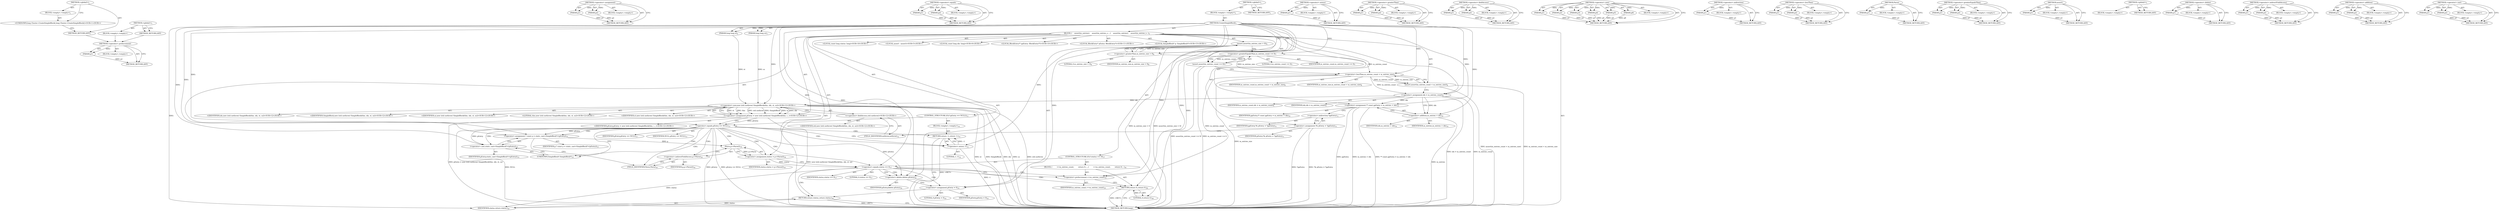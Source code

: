 digraph "&lt;global&gt;" {
vulnerable_189 [label=<(METHOD,&lt;operator&gt;.preIncrement)>];
vulnerable_190 [label=<(PARAM,p1)>];
vulnerable_191 [label=<(BLOCK,&lt;empty&gt;,&lt;empty&gt;)>];
vulnerable_192 [label=<(METHOD_RETURN,ANY)>];
vulnerable_138 [label=<(METHOD,&lt;operator&gt;.assignment)>];
vulnerable_139 [label=<(PARAM,p1)>];
vulnerable_140 [label=<(PARAM,p2)>];
vulnerable_141 [label=<(BLOCK,&lt;empty&gt;,&lt;empty&gt;)>];
vulnerable_142 [label=<(METHOD_RETURN,ANY)>];
vulnerable_166 [label=<(METHOD,&lt;operator&gt;.equals)>];
vulnerable_167 [label=<(PARAM,p1)>];
vulnerable_168 [label=<(PARAM,p2)>];
vulnerable_169 [label=<(BLOCK,&lt;empty&gt;,&lt;empty&gt;)>];
vulnerable_170 [label=<(METHOD_RETURN,ANY)>];
vulnerable_6 [label=<(METHOD,&lt;global&gt;)<SUB>1</SUB>>];
vulnerable_7 [label=<(BLOCK,&lt;empty&gt;,&lt;empty&gt;)<SUB>1</SUB>>];
vulnerable_8 [label=<(METHOD,CreateSimpleBlock)<SUB>1</SUB>>];
vulnerable_9 [label=<(PARAM,long long st)<SUB>2</SUB>>];
vulnerable_10 [label=<(PARAM,long long sz)<SUB>3</SUB>>];
vulnerable_11 [label=<(BLOCK,{
    assert(m_entries);
    assert(m_entries_s...,{
    assert(m_entries);
    assert(m_entries_s...)<SUB>4</SUB>>];
vulnerable_12 [label="<(LOCAL,assert : assert)<SUB>5</SUB>>"];
vulnerable_13 [label=<(assert,assert(m_entries_size &gt; 0))<SUB>6</SUB>>];
vulnerable_14 [label=<(&lt;operator&gt;.greaterThan,m_entries_size &gt; 0)<SUB>6</SUB>>];
vulnerable_15 [label=<(IDENTIFIER,m_entries_size,m_entries_size &gt; 0)<SUB>6</SUB>>];
vulnerable_16 [label=<(LITERAL,0,m_entries_size &gt; 0)<SUB>6</SUB>>];
vulnerable_17 [label=<(assert,assert(m_entries_count &gt;= 0))<SUB>7</SUB>>];
vulnerable_18 [label=<(&lt;operator&gt;.greaterEqualsThan,m_entries_count &gt;= 0)<SUB>7</SUB>>];
vulnerable_19 [label=<(IDENTIFIER,m_entries_count,m_entries_count &gt;= 0)<SUB>7</SUB>>];
vulnerable_20 [label=<(LITERAL,0,m_entries_count &gt;= 0)<SUB>7</SUB>>];
vulnerable_21 [label=<(assert,assert(m_entries_count &lt; m_entries_size))<SUB>8</SUB>>];
vulnerable_22 [label=<(&lt;operator&gt;.lessThan,m_entries_count &lt; m_entries_size)<SUB>8</SUB>>];
vulnerable_23 [label=<(IDENTIFIER,m_entries_count,m_entries_count &lt; m_entries_size)<SUB>8</SUB>>];
vulnerable_24 [label=<(IDENTIFIER,m_entries_size,m_entries_count &lt; m_entries_size)<SUB>8</SUB>>];
vulnerable_25 [label="<(LOCAL,const long idx: long)<SUB>9</SUB>>"];
vulnerable_26 [label=<(&lt;operator&gt;.assignment,idx = m_entries_count)<SUB>9</SUB>>];
vulnerable_27 [label=<(IDENTIFIER,idx,idx = m_entries_count)<SUB>9</SUB>>];
vulnerable_28 [label=<(IDENTIFIER,m_entries_count,idx = m_entries_count)<SUB>9</SUB>>];
vulnerable_29 [label="<(LOCAL,BlockEntry** ppEntry: BlockEntry**)<SUB>10</SUB>>"];
vulnerable_30 [label=<(&lt;operator&gt;.assignment,** const ppEntry = m_entries + idx)<SUB>10</SUB>>];
vulnerable_31 [label=<(IDENTIFIER,ppEntry,** const ppEntry = m_entries + idx)<SUB>10</SUB>>];
vulnerable_32 [label=<(&lt;operator&gt;.addition,m_entries + idx)<SUB>10</SUB>>];
vulnerable_33 [label=<(IDENTIFIER,m_entries,m_entries + idx)<SUB>10</SUB>>];
vulnerable_34 [label=<(IDENTIFIER,idx,m_entries + idx)<SUB>10</SUB>>];
vulnerable_35 [label="<(LOCAL,BlockEntry* pEntry: BlockEntry*)<SUB>11</SUB>>"];
vulnerable_36 [label=<(&lt;operator&gt;.assignment,*&amp; pEntry = *ppEntry)<SUB>11</SUB>>];
vulnerable_37 [label=<(IDENTIFIER,pEntry,*&amp; pEntry = *ppEntry)<SUB>11</SUB>>];
vulnerable_38 [label=<(&lt;operator&gt;.indirection,*ppEntry)<SUB>11</SUB>>];
vulnerable_39 [label=<(IDENTIFIER,ppEntry,*&amp; pEntry = *ppEntry)<SUB>11</SUB>>];
vulnerable_40 [label="<(&lt;operator&gt;.assignment,pEntry = new (std::nothrow) SimpleBlock(this, i...)<SUB>12</SUB>>"];
vulnerable_41 [label="<(IDENTIFIER,pEntry,pEntry = new (std::nothrow) SimpleBlock(this, i...)<SUB>12</SUB>>"];
vulnerable_42 [label="<(&lt;operator&gt;.new,new (std::nothrow) SimpleBlock(this, idx, st, sz))<SUB>12</SUB>>"];
vulnerable_43 [label="<(IDENTIFIER,SimpleBlock,new (std::nothrow) SimpleBlock(this, idx, st, sz))<SUB>12</SUB>>"];
vulnerable_44 [label="<(LITERAL,this,new (std::nothrow) SimpleBlock(this, idx, st, sz))<SUB>12</SUB>>"];
vulnerable_45 [label="<(IDENTIFIER,idx,new (std::nothrow) SimpleBlock(this, idx, st, sz))<SUB>12</SUB>>"];
vulnerable_46 [label="<(IDENTIFIER,st,new (std::nothrow) SimpleBlock(this, idx, st, sz))<SUB>12</SUB>>"];
vulnerable_47 [label="<(IDENTIFIER,sz,new (std::nothrow) SimpleBlock(this, idx, st, sz))<SUB>12</SUB>>"];
vulnerable_48 [label="<(&lt;operator&gt;.fieldAccess,std::nothrow)<SUB>12</SUB>>"];
vulnerable_49 [label="<(IDENTIFIER,std,new (std::nothrow) SimpleBlock(this, idx, st, sz))<SUB>12</SUB>>"];
vulnerable_50 [label=<(FIELD_IDENTIFIER,nothrow,nothrow)<SUB>12</SUB>>];
vulnerable_51 [label=<(CONTROL_STRUCTURE,IF,if (pEntry == NULL))<SUB>13</SUB>>];
vulnerable_52 [label=<(&lt;operator&gt;.equals,pEntry == NULL)<SUB>13</SUB>>];
vulnerable_53 [label=<(IDENTIFIER,pEntry,pEntry == NULL)<SUB>13</SUB>>];
vulnerable_54 [label=<(IDENTIFIER,NULL,pEntry == NULL)<SUB>13</SUB>>];
vulnerable_55 [label=<(BLOCK,&lt;empty&gt;,&lt;empty&gt;)<SUB>14</SUB>>];
vulnerable_56 [label=<(RETURN,return -1;,return -1;)<SUB>14</SUB>>];
vulnerable_57 [label=<(&lt;operator&gt;.minus,-1)<SUB>14</SUB>>];
vulnerable_58 [label=<(LITERAL,1,-1)<SUB>14</SUB>>];
vulnerable_59 [label="<(LOCAL,SimpleBlock* p: SimpleBlock*)<SUB>15</SUB>>"];
vulnerable_60 [label=<(&lt;operator&gt;.assignment,* const p = static_cast&lt;SimpleBlock*&gt;(pEntry))<SUB>15</SUB>>];
vulnerable_61 [label=<(IDENTIFIER,p,* const p = static_cast&lt;SimpleBlock*&gt;(pEntry))<SUB>15</SUB>>];
vulnerable_62 [label=<(&lt;operator&gt;.cast,static_cast&lt;SimpleBlock*&gt;(pEntry))<SUB>15</SUB>>];
vulnerable_63 [label=<(UNKNOWN,SimpleBlock*,SimpleBlock*)<SUB>15</SUB>>];
vulnerable_64 [label=<(IDENTIFIER,pEntry,static_cast&lt;SimpleBlock*&gt;(pEntry))<SUB>15</SUB>>];
vulnerable_65 [label="<(LOCAL,const long status: long)<SUB>16</SUB>>"];
vulnerable_66 [label=<(&lt;operator&gt;.assignment,status = p-&gt;Parse())<SUB>16</SUB>>];
vulnerable_67 [label=<(IDENTIFIER,status,status = p-&gt;Parse())<SUB>16</SUB>>];
vulnerable_68 [label=<(Parse,p-&gt;Parse())<SUB>16</SUB>>];
vulnerable_69 [label=<(&lt;operator&gt;.indirectFieldAccess,p-&gt;Parse)<SUB>16</SUB>>];
vulnerable_70 [label=<(IDENTIFIER,p,p-&gt;Parse())<SUB>16</SUB>>];
vulnerable_71 [label=<(FIELD_IDENTIFIER,Parse,Parse)<SUB>16</SUB>>];
vulnerable_72 [label=<(CONTROL_STRUCTURE,IF,if (status == 0))<SUB>17</SUB>>];
vulnerable_73 [label=<(&lt;operator&gt;.equals,status == 0)<SUB>17</SUB>>];
vulnerable_74 [label=<(IDENTIFIER,status,status == 0)<SUB>17</SUB>>];
vulnerable_75 [label=<(LITERAL,0,status == 0)<SUB>17</SUB>>];
vulnerable_76 [label=<(BLOCK,{
        ++m_entries_count;
        return 0;
...,{
        ++m_entries_count;
        return 0;
...)<SUB>18</SUB>>];
vulnerable_77 [label=<(&lt;operator&gt;.preIncrement,++m_entries_count)<SUB>19</SUB>>];
vulnerable_78 [label=<(IDENTIFIER,m_entries_count,++m_entries_count)<SUB>19</SUB>>];
vulnerable_79 [label=<(RETURN,return 0;,return 0;)<SUB>20</SUB>>];
vulnerable_80 [label=<(LITERAL,0,return 0;)<SUB>20</SUB>>];
vulnerable_81 [label=<(&lt;operator&gt;.delete,delete pEntry)<SUB>22</SUB>>];
vulnerable_82 [label=<(IDENTIFIER,pEntry,delete pEntry)<SUB>22</SUB>>];
vulnerable_83 [label=<(&lt;operator&gt;.assignment,pEntry = 0)<SUB>23</SUB>>];
vulnerable_84 [label=<(IDENTIFIER,pEntry,pEntry = 0)<SUB>23</SUB>>];
vulnerable_85 [label=<(LITERAL,0,pEntry = 0)<SUB>23</SUB>>];
vulnerable_86 [label=<(RETURN,return status;,return status;)<SUB>24</SUB>>];
vulnerable_87 [label=<(IDENTIFIER,status,return status;)<SUB>24</SUB>>];
vulnerable_88 [label=<(METHOD_RETURN,long)<SUB>1</SUB>>];
vulnerable_90 [label=<(METHOD_RETURN,ANY)<SUB>1</SUB>>];
vulnerable_171 [label=<(METHOD,&lt;operator&gt;.minus)>];
vulnerable_172 [label=<(PARAM,p1)>];
vulnerable_173 [label=<(BLOCK,&lt;empty&gt;,&lt;empty&gt;)>];
vulnerable_174 [label=<(METHOD_RETURN,ANY)>];
vulnerable_123 [label=<(METHOD,&lt;operator&gt;.greaterThan)>];
vulnerable_124 [label=<(PARAM,p1)>];
vulnerable_125 [label=<(PARAM,p2)>];
vulnerable_126 [label=<(BLOCK,&lt;empty&gt;,&lt;empty&gt;)>];
vulnerable_127 [label=<(METHOD_RETURN,ANY)>];
vulnerable_161 [label=<(METHOD,&lt;operator&gt;.fieldAccess)>];
vulnerable_162 [label=<(PARAM,p1)>];
vulnerable_163 [label=<(PARAM,p2)>];
vulnerable_164 [label=<(BLOCK,&lt;empty&gt;,&lt;empty&gt;)>];
vulnerable_165 [label=<(METHOD_RETURN,ANY)>];
vulnerable_152 [label=<(METHOD,&lt;operator&gt;.new)>];
vulnerable_153 [label=<(PARAM,p1)>];
vulnerable_154 [label=<(PARAM,p2)>];
vulnerable_155 [label=<(PARAM,p3)>];
vulnerable_156 [label=<(PARAM,p4)>];
vulnerable_157 [label=<(PARAM,p5)>];
vulnerable_158 [label=<(PARAM,p6)>];
vulnerable_159 [label=<(BLOCK,&lt;empty&gt;,&lt;empty&gt;)>];
vulnerable_160 [label=<(METHOD_RETURN,ANY)>];
vulnerable_148 [label=<(METHOD,&lt;operator&gt;.indirection)>];
vulnerable_149 [label=<(PARAM,p1)>];
vulnerable_150 [label=<(BLOCK,&lt;empty&gt;,&lt;empty&gt;)>];
vulnerable_151 [label=<(METHOD_RETURN,ANY)>];
vulnerable_133 [label=<(METHOD,&lt;operator&gt;.lessThan)>];
vulnerable_134 [label=<(PARAM,p1)>];
vulnerable_135 [label=<(PARAM,p2)>];
vulnerable_136 [label=<(BLOCK,&lt;empty&gt;,&lt;empty&gt;)>];
vulnerable_137 [label=<(METHOD_RETURN,ANY)>];
vulnerable_180 [label=<(METHOD,Parse)>];
vulnerable_181 [label=<(PARAM,p1)>];
vulnerable_182 [label=<(BLOCK,&lt;empty&gt;,&lt;empty&gt;)>];
vulnerable_183 [label=<(METHOD_RETURN,ANY)>];
vulnerable_128 [label=<(METHOD,&lt;operator&gt;.greaterEqualsThan)>];
vulnerable_129 [label=<(PARAM,p1)>];
vulnerable_130 [label=<(PARAM,p2)>];
vulnerable_131 [label=<(BLOCK,&lt;empty&gt;,&lt;empty&gt;)>];
vulnerable_132 [label=<(METHOD_RETURN,ANY)>];
vulnerable_119 [label=<(METHOD,assert)>];
vulnerable_120 [label=<(PARAM,p1)>];
vulnerable_121 [label=<(BLOCK,&lt;empty&gt;,&lt;empty&gt;)>];
vulnerable_122 [label=<(METHOD_RETURN,ANY)>];
vulnerable_113 [label=<(METHOD,&lt;global&gt;)<SUB>1</SUB>>];
vulnerable_114 [label=<(BLOCK,&lt;empty&gt;,&lt;empty&gt;)>];
vulnerable_115 [label=<(METHOD_RETURN,ANY)>];
vulnerable_193 [label=<(METHOD,&lt;operator&gt;.delete)>];
vulnerable_194 [label=<(PARAM,p1)>];
vulnerable_195 [label=<(BLOCK,&lt;empty&gt;,&lt;empty&gt;)>];
vulnerable_196 [label=<(METHOD_RETURN,ANY)>];
vulnerable_184 [label=<(METHOD,&lt;operator&gt;.indirectFieldAccess)>];
vulnerable_185 [label=<(PARAM,p1)>];
vulnerable_186 [label=<(PARAM,p2)>];
vulnerable_187 [label=<(BLOCK,&lt;empty&gt;,&lt;empty&gt;)>];
vulnerable_188 [label=<(METHOD_RETURN,ANY)>];
vulnerable_143 [label=<(METHOD,&lt;operator&gt;.addition)>];
vulnerable_144 [label=<(PARAM,p1)>];
vulnerable_145 [label=<(PARAM,p2)>];
vulnerable_146 [label=<(BLOCK,&lt;empty&gt;,&lt;empty&gt;)>];
vulnerable_147 [label=<(METHOD_RETURN,ANY)>];
vulnerable_175 [label=<(METHOD,&lt;operator&gt;.cast)>];
vulnerable_176 [label=<(PARAM,p1)>];
vulnerable_177 [label=<(PARAM,p2)>];
vulnerable_178 [label=<(BLOCK,&lt;empty&gt;,&lt;empty&gt;)>];
vulnerable_179 [label=<(METHOD_RETURN,ANY)>];
fixed_6 [label=<(METHOD,&lt;global&gt;)<SUB>1</SUB>>];
fixed_7 [label=<(BLOCK,&lt;empty&gt;,&lt;empty&gt;)<SUB>1</SUB>>];
fixed_8 [label="<(UNKNOWN,long Cluster::CreateSimpleBlock(,long Cluster::CreateSimpleBlock()<SUB>1</SUB>>"];
fixed_9 [label=<(METHOD_RETURN,ANY)<SUB>1</SUB>>];
fixed_14 [label=<(METHOD,&lt;global&gt;)<SUB>1</SUB>>];
fixed_15 [label=<(BLOCK,&lt;empty&gt;,&lt;empty&gt;)>];
fixed_16 [label=<(METHOD_RETURN,ANY)>];
vulnerable_189 -> vulnerable_190  [key=0, label="AST: "];
vulnerable_189 -> vulnerable_190  [key=1, label="DDG: "];
vulnerable_189 -> vulnerable_191  [key=0, label="AST: "];
vulnerable_189 -> vulnerable_192  [key=0, label="AST: "];
vulnerable_189 -> vulnerable_192  [key=1, label="CFG: "];
vulnerable_190 -> vulnerable_192  [key=0, label="DDG: p1"];
vulnerable_138 -> vulnerable_139  [key=0, label="AST: "];
vulnerable_138 -> vulnerable_139  [key=1, label="DDG: "];
vulnerable_138 -> vulnerable_141  [key=0, label="AST: "];
vulnerable_138 -> vulnerable_140  [key=0, label="AST: "];
vulnerable_138 -> vulnerable_140  [key=1, label="DDG: "];
vulnerable_138 -> vulnerable_142  [key=0, label="AST: "];
vulnerable_138 -> vulnerable_142  [key=1, label="CFG: "];
vulnerable_139 -> vulnerable_142  [key=0, label="DDG: p1"];
vulnerable_140 -> vulnerable_142  [key=0, label="DDG: p2"];
vulnerable_166 -> vulnerable_167  [key=0, label="AST: "];
vulnerable_166 -> vulnerable_167  [key=1, label="DDG: "];
vulnerable_166 -> vulnerable_169  [key=0, label="AST: "];
vulnerable_166 -> vulnerable_168  [key=0, label="AST: "];
vulnerable_166 -> vulnerable_168  [key=1, label="DDG: "];
vulnerable_166 -> vulnerable_170  [key=0, label="AST: "];
vulnerable_166 -> vulnerable_170  [key=1, label="CFG: "];
vulnerable_167 -> vulnerable_170  [key=0, label="DDG: p1"];
vulnerable_168 -> vulnerable_170  [key=0, label="DDG: p2"];
vulnerable_6 -> vulnerable_7  [key=0, label="AST: "];
vulnerable_6 -> vulnerable_90  [key=0, label="AST: "];
vulnerable_6 -> vulnerable_90  [key=1, label="CFG: "];
vulnerable_7 -> vulnerable_8  [key=0, label="AST: "];
vulnerable_8 -> vulnerable_9  [key=0, label="AST: "];
vulnerable_8 -> vulnerable_9  [key=1, label="DDG: "];
vulnerable_8 -> vulnerable_10  [key=0, label="AST: "];
vulnerable_8 -> vulnerable_10  [key=1, label="DDG: "];
vulnerable_8 -> vulnerable_11  [key=0, label="AST: "];
vulnerable_8 -> vulnerable_88  [key=0, label="AST: "];
vulnerable_8 -> vulnerable_14  [key=0, label="CFG: "];
vulnerable_8 -> vulnerable_14  [key=1, label="DDG: "];
vulnerable_8 -> vulnerable_26  [key=0, label="DDG: "];
vulnerable_8 -> vulnerable_30  [key=0, label="DDG: "];
vulnerable_8 -> vulnerable_60  [key=0, label="DDG: "];
vulnerable_8 -> vulnerable_83  [key=0, label="DDG: "];
vulnerable_8 -> vulnerable_81  [key=0, label="DDG: "];
vulnerable_8 -> vulnerable_87  [key=0, label="DDG: "];
vulnerable_8 -> vulnerable_18  [key=0, label="DDG: "];
vulnerable_8 -> vulnerable_22  [key=0, label="DDG: "];
vulnerable_8 -> vulnerable_32  [key=0, label="DDG: "];
vulnerable_8 -> vulnerable_42  [key=0, label="DDG: "];
vulnerable_8 -> vulnerable_52  [key=0, label="DDG: "];
vulnerable_8 -> vulnerable_62  [key=0, label="DDG: "];
vulnerable_8 -> vulnerable_73  [key=0, label="DDG: "];
vulnerable_8 -> vulnerable_79  [key=0, label="DDG: "];
vulnerable_8 -> vulnerable_77  [key=0, label="DDG: "];
vulnerable_8 -> vulnerable_80  [key=0, label="DDG: "];
vulnerable_8 -> vulnerable_57  [key=0, label="DDG: "];
vulnerable_9 -> vulnerable_42  [key=0, label="DDG: st"];
vulnerable_10 -> vulnerable_42  [key=0, label="DDG: sz"];
vulnerable_11 -> vulnerable_12  [key=0, label="AST: "];
vulnerable_11 -> vulnerable_13  [key=0, label="AST: "];
vulnerable_11 -> vulnerable_17  [key=0, label="AST: "];
vulnerable_11 -> vulnerable_21  [key=0, label="AST: "];
vulnerable_11 -> vulnerable_25  [key=0, label="AST: "];
vulnerable_11 -> vulnerable_26  [key=0, label="AST: "];
vulnerable_11 -> vulnerable_29  [key=0, label="AST: "];
vulnerable_11 -> vulnerable_30  [key=0, label="AST: "];
vulnerable_11 -> vulnerable_35  [key=0, label="AST: "];
vulnerable_11 -> vulnerable_36  [key=0, label="AST: "];
vulnerable_11 -> vulnerable_40  [key=0, label="AST: "];
vulnerable_11 -> vulnerable_51  [key=0, label="AST: "];
vulnerable_11 -> vulnerable_59  [key=0, label="AST: "];
vulnerable_11 -> vulnerable_60  [key=0, label="AST: "];
vulnerable_11 -> vulnerable_65  [key=0, label="AST: "];
vulnerable_11 -> vulnerable_66  [key=0, label="AST: "];
vulnerable_11 -> vulnerable_72  [key=0, label="AST: "];
vulnerable_11 -> vulnerable_81  [key=0, label="AST: "];
vulnerable_11 -> vulnerable_83  [key=0, label="AST: "];
vulnerable_11 -> vulnerable_86  [key=0, label="AST: "];
vulnerable_13 -> vulnerable_14  [key=0, label="AST: "];
vulnerable_13 -> vulnerable_18  [key=0, label="CFG: "];
vulnerable_13 -> vulnerable_88  [key=0, label="DDG: m_entries_size &gt; 0"];
vulnerable_13 -> vulnerable_88  [key=1, label="DDG: assert(m_entries_size &gt; 0)"];
vulnerable_14 -> vulnerable_15  [key=0, label="AST: "];
vulnerable_14 -> vulnerable_16  [key=0, label="AST: "];
vulnerable_14 -> vulnerable_13  [key=0, label="CFG: "];
vulnerable_14 -> vulnerable_13  [key=1, label="DDG: m_entries_size"];
vulnerable_14 -> vulnerable_13  [key=2, label="DDG: 0"];
vulnerable_14 -> vulnerable_22  [key=0, label="DDG: m_entries_size"];
vulnerable_17 -> vulnerable_18  [key=0, label="AST: "];
vulnerable_17 -> vulnerable_22  [key=0, label="CFG: "];
vulnerable_17 -> vulnerable_88  [key=0, label="DDG: m_entries_count &gt;= 0"];
vulnerable_17 -> vulnerable_88  [key=1, label="DDG: assert(m_entries_count &gt;= 0)"];
vulnerable_18 -> vulnerable_19  [key=0, label="AST: "];
vulnerable_18 -> vulnerable_20  [key=0, label="AST: "];
vulnerable_18 -> vulnerable_17  [key=0, label="CFG: "];
vulnerable_18 -> vulnerable_17  [key=1, label="DDG: m_entries_count"];
vulnerable_18 -> vulnerable_17  [key=2, label="DDG: 0"];
vulnerable_18 -> vulnerable_22  [key=0, label="DDG: m_entries_count"];
vulnerable_21 -> vulnerable_22  [key=0, label="AST: "];
vulnerable_21 -> vulnerable_26  [key=0, label="CFG: "];
vulnerable_21 -> vulnerable_88  [key=0, label="DDG: m_entries_count &lt; m_entries_size"];
vulnerable_21 -> vulnerable_88  [key=1, label="DDG: assert(m_entries_count &lt; m_entries_size)"];
vulnerable_22 -> vulnerable_23  [key=0, label="AST: "];
vulnerable_22 -> vulnerable_24  [key=0, label="AST: "];
vulnerable_22 -> vulnerable_21  [key=0, label="CFG: "];
vulnerable_22 -> vulnerable_21  [key=1, label="DDG: m_entries_count"];
vulnerable_22 -> vulnerable_21  [key=2, label="DDG: m_entries_size"];
vulnerable_22 -> vulnerable_88  [key=0, label="DDG: m_entries_size"];
vulnerable_22 -> vulnerable_26  [key=0, label="DDG: m_entries_count"];
vulnerable_22 -> vulnerable_77  [key=0, label="DDG: m_entries_count"];
vulnerable_26 -> vulnerable_27  [key=0, label="AST: "];
vulnerable_26 -> vulnerable_28  [key=0, label="AST: "];
vulnerable_26 -> vulnerable_32  [key=0, label="CFG: "];
vulnerable_26 -> vulnerable_32  [key=1, label="DDG: idx"];
vulnerable_26 -> vulnerable_88  [key=0, label="DDG: m_entries_count"];
vulnerable_26 -> vulnerable_88  [key=1, label="DDG: idx = m_entries_count"];
vulnerable_26 -> vulnerable_30  [key=0, label="DDG: idx"];
vulnerable_26 -> vulnerable_42  [key=0, label="DDG: idx"];
vulnerable_30 -> vulnerable_31  [key=0, label="AST: "];
vulnerable_30 -> vulnerable_32  [key=0, label="AST: "];
vulnerable_30 -> vulnerable_38  [key=0, label="CFG: "];
vulnerable_30 -> vulnerable_88  [key=0, label="DDG: ppEntry"];
vulnerable_30 -> vulnerable_88  [key=1, label="DDG: m_entries + idx"];
vulnerable_30 -> vulnerable_88  [key=2, label="DDG: ** const ppEntry = m_entries + idx"];
vulnerable_32 -> vulnerable_33  [key=0, label="AST: "];
vulnerable_32 -> vulnerable_34  [key=0, label="AST: "];
vulnerable_32 -> vulnerable_30  [key=0, label="CFG: "];
vulnerable_32 -> vulnerable_88  [key=0, label="DDG: m_entries"];
vulnerable_36 -> vulnerable_37  [key=0, label="AST: "];
vulnerable_36 -> vulnerable_38  [key=0, label="AST: "];
vulnerable_36 -> vulnerable_50  [key=0, label="CFG: "];
vulnerable_36 -> vulnerable_88  [key=0, label="DDG: *ppEntry"];
vulnerable_36 -> vulnerable_88  [key=1, label="DDG: *&amp; pEntry = *ppEntry"];
vulnerable_38 -> vulnerable_39  [key=0, label="AST: "];
vulnerable_38 -> vulnerable_36  [key=0, label="CFG: "];
vulnerable_40 -> vulnerable_41  [key=0, label="AST: "];
vulnerable_40 -> vulnerable_42  [key=0, label="AST: "];
vulnerable_40 -> vulnerable_52  [key=0, label="CFG: "];
vulnerable_40 -> vulnerable_52  [key=1, label="DDG: pEntry"];
vulnerable_40 -> vulnerable_88  [key=0, label="DDG: new (std::nothrow) SimpleBlock(this, idx, st, sz)"];
vulnerable_40 -> vulnerable_88  [key=1, label="DDG: pEntry = new (std::nothrow) SimpleBlock(this, idx, st, sz)"];
vulnerable_42 -> vulnerable_43  [key=0, label="AST: "];
vulnerable_42 -> vulnerable_44  [key=0, label="AST: "];
vulnerable_42 -> vulnerable_45  [key=0, label="AST: "];
vulnerable_42 -> vulnerable_46  [key=0, label="AST: "];
vulnerable_42 -> vulnerable_47  [key=0, label="AST: "];
vulnerable_42 -> vulnerable_48  [key=0, label="AST: "];
vulnerable_42 -> vulnerable_40  [key=0, label="CFG: "];
vulnerable_42 -> vulnerable_40  [key=1, label="DDG: st"];
vulnerable_42 -> vulnerable_40  [key=2, label="DDG: this"];
vulnerable_42 -> vulnerable_40  [key=3, label="DDG: std::nothrow"];
vulnerable_42 -> vulnerable_40  [key=4, label="DDG: SimpleBlock"];
vulnerable_42 -> vulnerable_40  [key=5, label="DDG: sz"];
vulnerable_42 -> vulnerable_40  [key=6, label="DDG: idx"];
vulnerable_42 -> vulnerable_88  [key=0, label="DDG: idx"];
vulnerable_42 -> vulnerable_88  [key=1, label="DDG: st"];
vulnerable_42 -> vulnerable_88  [key=2, label="DDG: sz"];
vulnerable_42 -> vulnerable_88  [key=3, label="DDG: std::nothrow"];
vulnerable_42 -> vulnerable_88  [key=4, label="DDG: SimpleBlock"];
vulnerable_48 -> vulnerable_49  [key=0, label="AST: "];
vulnerable_48 -> vulnerable_50  [key=0, label="AST: "];
vulnerable_48 -> vulnerable_42  [key=0, label="CFG: "];
vulnerable_50 -> vulnerable_48  [key=0, label="CFG: "];
vulnerable_51 -> vulnerable_52  [key=0, label="AST: "];
vulnerable_51 -> vulnerable_55  [key=0, label="AST: "];
vulnerable_52 -> vulnerable_53  [key=0, label="AST: "];
vulnerable_52 -> vulnerable_54  [key=0, label="AST: "];
vulnerable_52 -> vulnerable_57  [key=0, label="CFG: "];
vulnerable_52 -> vulnerable_57  [key=1, label="CDG: "];
vulnerable_52 -> vulnerable_63  [key=0, label="CFG: "];
vulnerable_52 -> vulnerable_63  [key=1, label="CDG: "];
vulnerable_52 -> vulnerable_88  [key=0, label="DDG: pEntry"];
vulnerable_52 -> vulnerable_88  [key=1, label="DDG: pEntry == NULL"];
vulnerable_52 -> vulnerable_88  [key=2, label="DDG: NULL"];
vulnerable_52 -> vulnerable_60  [key=0, label="DDG: pEntry"];
vulnerable_52 -> vulnerable_60  [key=1, label="CDG: "];
vulnerable_52 -> vulnerable_81  [key=0, label="DDG: pEntry"];
vulnerable_52 -> vulnerable_62  [key=0, label="DDG: pEntry"];
vulnerable_52 -> vulnerable_62  [key=1, label="CDG: "];
vulnerable_52 -> vulnerable_68  [key=0, label="CDG: "];
vulnerable_52 -> vulnerable_73  [key=0, label="CDG: "];
vulnerable_52 -> vulnerable_66  [key=0, label="CDG: "];
vulnerable_52 -> vulnerable_71  [key=0, label="CDG: "];
vulnerable_52 -> vulnerable_56  [key=0, label="CDG: "];
vulnerable_52 -> vulnerable_69  [key=0, label="CDG: "];
vulnerable_55 -> vulnerable_56  [key=0, label="AST: "];
vulnerable_56 -> vulnerable_57  [key=0, label="AST: "];
vulnerable_56 -> vulnerable_88  [key=0, label="CFG: "];
vulnerable_56 -> vulnerable_88  [key=1, label="DDG: &lt;RET&gt;"];
vulnerable_57 -> vulnerable_58  [key=0, label="AST: "];
vulnerable_57 -> vulnerable_56  [key=0, label="CFG: "];
vulnerable_57 -> vulnerable_56  [key=1, label="DDG: -1"];
vulnerable_57 -> vulnerable_88  [key=0, label="DDG: -1"];
vulnerable_60 -> vulnerable_61  [key=0, label="AST: "];
vulnerable_60 -> vulnerable_62  [key=0, label="AST: "];
vulnerable_60 -> vulnerable_71  [key=0, label="CFG: "];
vulnerable_60 -> vulnerable_68  [key=0, label="DDG: p"];
vulnerable_62 -> vulnerable_63  [key=0, label="AST: "];
vulnerable_62 -> vulnerable_64  [key=0, label="AST: "];
vulnerable_62 -> vulnerable_60  [key=0, label="CFG: "];
vulnerable_63 -> vulnerable_62  [key=0, label="CFG: "];
vulnerable_66 -> vulnerable_67  [key=0, label="AST: "];
vulnerable_66 -> vulnerable_68  [key=0, label="AST: "];
vulnerable_66 -> vulnerable_73  [key=0, label="CFG: "];
vulnerable_66 -> vulnerable_73  [key=1, label="DDG: status"];
vulnerable_68 -> vulnerable_69  [key=0, label="AST: "];
vulnerable_68 -> vulnerable_66  [key=0, label="CFG: "];
vulnerable_68 -> vulnerable_66  [key=1, label="DDG: p-&gt;Parse"];
vulnerable_69 -> vulnerable_70  [key=0, label="AST: "];
vulnerable_69 -> vulnerable_71  [key=0, label="AST: "];
vulnerable_69 -> vulnerable_68  [key=0, label="CFG: "];
vulnerable_71 -> vulnerable_69  [key=0, label="CFG: "];
vulnerable_72 -> vulnerable_73  [key=0, label="AST: "];
vulnerable_72 -> vulnerable_76  [key=0, label="AST: "];
vulnerable_73 -> vulnerable_74  [key=0, label="AST: "];
vulnerable_73 -> vulnerable_75  [key=0, label="AST: "];
vulnerable_73 -> vulnerable_77  [key=0, label="CFG: "];
vulnerable_73 -> vulnerable_77  [key=1, label="CDG: "];
vulnerable_73 -> vulnerable_81  [key=0, label="CFG: "];
vulnerable_73 -> vulnerable_81  [key=1, label="CDG: "];
vulnerable_73 -> vulnerable_87  [key=0, label="DDG: status"];
vulnerable_73 -> vulnerable_83  [key=0, label="CDG: "];
vulnerable_73 -> vulnerable_79  [key=0, label="CDG: "];
vulnerable_73 -> vulnerable_86  [key=0, label="CDG: "];
vulnerable_76 -> vulnerable_77  [key=0, label="AST: "];
vulnerable_76 -> vulnerable_79  [key=0, label="AST: "];
vulnerable_77 -> vulnerable_78  [key=0, label="AST: "];
vulnerable_77 -> vulnerable_79  [key=0, label="CFG: "];
vulnerable_79 -> vulnerable_80  [key=0, label="AST: "];
vulnerable_79 -> vulnerable_88  [key=0, label="CFG: "];
vulnerable_79 -> vulnerable_88  [key=1, label="DDG: &lt;RET&gt;"];
vulnerable_80 -> vulnerable_79  [key=0, label="DDG: 0"];
vulnerable_81 -> vulnerable_82  [key=0, label="AST: "];
vulnerable_81 -> vulnerable_83  [key=0, label="CFG: "];
vulnerable_83 -> vulnerable_84  [key=0, label="AST: "];
vulnerable_83 -> vulnerable_85  [key=0, label="AST: "];
vulnerable_83 -> vulnerable_86  [key=0, label="CFG: "];
vulnerable_86 -> vulnerable_87  [key=0, label="AST: "];
vulnerable_86 -> vulnerable_88  [key=0, label="CFG: "];
vulnerable_86 -> vulnerable_88  [key=1, label="DDG: &lt;RET&gt;"];
vulnerable_87 -> vulnerable_86  [key=0, label="DDG: status"];
vulnerable_171 -> vulnerable_172  [key=0, label="AST: "];
vulnerable_171 -> vulnerable_172  [key=1, label="DDG: "];
vulnerable_171 -> vulnerable_173  [key=0, label="AST: "];
vulnerable_171 -> vulnerable_174  [key=0, label="AST: "];
vulnerable_171 -> vulnerable_174  [key=1, label="CFG: "];
vulnerable_172 -> vulnerable_174  [key=0, label="DDG: p1"];
vulnerable_123 -> vulnerable_124  [key=0, label="AST: "];
vulnerable_123 -> vulnerable_124  [key=1, label="DDG: "];
vulnerable_123 -> vulnerable_126  [key=0, label="AST: "];
vulnerable_123 -> vulnerable_125  [key=0, label="AST: "];
vulnerable_123 -> vulnerable_125  [key=1, label="DDG: "];
vulnerable_123 -> vulnerable_127  [key=0, label="AST: "];
vulnerable_123 -> vulnerable_127  [key=1, label="CFG: "];
vulnerable_124 -> vulnerable_127  [key=0, label="DDG: p1"];
vulnerable_125 -> vulnerable_127  [key=0, label="DDG: p2"];
vulnerable_161 -> vulnerable_162  [key=0, label="AST: "];
vulnerable_161 -> vulnerable_162  [key=1, label="DDG: "];
vulnerable_161 -> vulnerable_164  [key=0, label="AST: "];
vulnerable_161 -> vulnerable_163  [key=0, label="AST: "];
vulnerable_161 -> vulnerable_163  [key=1, label="DDG: "];
vulnerable_161 -> vulnerable_165  [key=0, label="AST: "];
vulnerable_161 -> vulnerable_165  [key=1, label="CFG: "];
vulnerable_162 -> vulnerable_165  [key=0, label="DDG: p1"];
vulnerable_163 -> vulnerable_165  [key=0, label="DDG: p2"];
vulnerable_152 -> vulnerable_153  [key=0, label="AST: "];
vulnerable_152 -> vulnerable_153  [key=1, label="DDG: "];
vulnerable_152 -> vulnerable_159  [key=0, label="AST: "];
vulnerable_152 -> vulnerable_154  [key=0, label="AST: "];
vulnerable_152 -> vulnerable_154  [key=1, label="DDG: "];
vulnerable_152 -> vulnerable_160  [key=0, label="AST: "];
vulnerable_152 -> vulnerable_160  [key=1, label="CFG: "];
vulnerable_152 -> vulnerable_155  [key=0, label="AST: "];
vulnerable_152 -> vulnerable_155  [key=1, label="DDG: "];
vulnerable_152 -> vulnerable_156  [key=0, label="AST: "];
vulnerable_152 -> vulnerable_156  [key=1, label="DDG: "];
vulnerable_152 -> vulnerable_157  [key=0, label="AST: "];
vulnerable_152 -> vulnerable_157  [key=1, label="DDG: "];
vulnerable_152 -> vulnerable_158  [key=0, label="AST: "];
vulnerable_152 -> vulnerable_158  [key=1, label="DDG: "];
vulnerable_153 -> vulnerable_160  [key=0, label="DDG: p1"];
vulnerable_154 -> vulnerable_160  [key=0, label="DDG: p2"];
vulnerable_155 -> vulnerable_160  [key=0, label="DDG: p3"];
vulnerable_156 -> vulnerable_160  [key=0, label="DDG: p4"];
vulnerable_157 -> vulnerable_160  [key=0, label="DDG: p5"];
vulnerable_158 -> vulnerable_160  [key=0, label="DDG: p6"];
vulnerable_148 -> vulnerable_149  [key=0, label="AST: "];
vulnerable_148 -> vulnerable_149  [key=1, label="DDG: "];
vulnerable_148 -> vulnerable_150  [key=0, label="AST: "];
vulnerable_148 -> vulnerable_151  [key=0, label="AST: "];
vulnerable_148 -> vulnerable_151  [key=1, label="CFG: "];
vulnerable_149 -> vulnerable_151  [key=0, label="DDG: p1"];
vulnerable_133 -> vulnerable_134  [key=0, label="AST: "];
vulnerable_133 -> vulnerable_134  [key=1, label="DDG: "];
vulnerable_133 -> vulnerable_136  [key=0, label="AST: "];
vulnerable_133 -> vulnerable_135  [key=0, label="AST: "];
vulnerable_133 -> vulnerable_135  [key=1, label="DDG: "];
vulnerable_133 -> vulnerable_137  [key=0, label="AST: "];
vulnerable_133 -> vulnerable_137  [key=1, label="CFG: "];
vulnerable_134 -> vulnerable_137  [key=0, label="DDG: p1"];
vulnerable_135 -> vulnerable_137  [key=0, label="DDG: p2"];
vulnerable_180 -> vulnerable_181  [key=0, label="AST: "];
vulnerable_180 -> vulnerable_181  [key=1, label="DDG: "];
vulnerable_180 -> vulnerable_182  [key=0, label="AST: "];
vulnerable_180 -> vulnerable_183  [key=0, label="AST: "];
vulnerable_180 -> vulnerable_183  [key=1, label="CFG: "];
vulnerable_181 -> vulnerable_183  [key=0, label="DDG: p1"];
vulnerable_128 -> vulnerable_129  [key=0, label="AST: "];
vulnerable_128 -> vulnerable_129  [key=1, label="DDG: "];
vulnerable_128 -> vulnerable_131  [key=0, label="AST: "];
vulnerable_128 -> vulnerable_130  [key=0, label="AST: "];
vulnerable_128 -> vulnerable_130  [key=1, label="DDG: "];
vulnerable_128 -> vulnerable_132  [key=0, label="AST: "];
vulnerable_128 -> vulnerable_132  [key=1, label="CFG: "];
vulnerable_129 -> vulnerable_132  [key=0, label="DDG: p1"];
vulnerable_130 -> vulnerable_132  [key=0, label="DDG: p2"];
vulnerable_119 -> vulnerable_120  [key=0, label="AST: "];
vulnerable_119 -> vulnerable_120  [key=1, label="DDG: "];
vulnerable_119 -> vulnerable_121  [key=0, label="AST: "];
vulnerable_119 -> vulnerable_122  [key=0, label="AST: "];
vulnerable_119 -> vulnerable_122  [key=1, label="CFG: "];
vulnerable_120 -> vulnerable_122  [key=0, label="DDG: p1"];
vulnerable_113 -> vulnerable_114  [key=0, label="AST: "];
vulnerable_113 -> vulnerable_115  [key=0, label="AST: "];
vulnerable_113 -> vulnerable_115  [key=1, label="CFG: "];
vulnerable_193 -> vulnerable_194  [key=0, label="AST: "];
vulnerable_193 -> vulnerable_194  [key=1, label="DDG: "];
vulnerable_193 -> vulnerable_195  [key=0, label="AST: "];
vulnerable_193 -> vulnerable_196  [key=0, label="AST: "];
vulnerable_193 -> vulnerable_196  [key=1, label="CFG: "];
vulnerable_194 -> vulnerable_196  [key=0, label="DDG: p1"];
vulnerable_184 -> vulnerable_185  [key=0, label="AST: "];
vulnerable_184 -> vulnerable_185  [key=1, label="DDG: "];
vulnerable_184 -> vulnerable_187  [key=0, label="AST: "];
vulnerable_184 -> vulnerable_186  [key=0, label="AST: "];
vulnerable_184 -> vulnerable_186  [key=1, label="DDG: "];
vulnerable_184 -> vulnerable_188  [key=0, label="AST: "];
vulnerable_184 -> vulnerable_188  [key=1, label="CFG: "];
vulnerable_185 -> vulnerable_188  [key=0, label="DDG: p1"];
vulnerable_186 -> vulnerable_188  [key=0, label="DDG: p2"];
vulnerable_143 -> vulnerable_144  [key=0, label="AST: "];
vulnerable_143 -> vulnerable_144  [key=1, label="DDG: "];
vulnerable_143 -> vulnerable_146  [key=0, label="AST: "];
vulnerable_143 -> vulnerable_145  [key=0, label="AST: "];
vulnerable_143 -> vulnerable_145  [key=1, label="DDG: "];
vulnerable_143 -> vulnerable_147  [key=0, label="AST: "];
vulnerable_143 -> vulnerable_147  [key=1, label="CFG: "];
vulnerable_144 -> vulnerable_147  [key=0, label="DDG: p1"];
vulnerable_145 -> vulnerable_147  [key=0, label="DDG: p2"];
vulnerable_175 -> vulnerable_176  [key=0, label="AST: "];
vulnerable_175 -> vulnerable_176  [key=1, label="DDG: "];
vulnerable_175 -> vulnerable_178  [key=0, label="AST: "];
vulnerable_175 -> vulnerable_177  [key=0, label="AST: "];
vulnerable_175 -> vulnerable_177  [key=1, label="DDG: "];
vulnerable_175 -> vulnerable_179  [key=0, label="AST: "];
vulnerable_175 -> vulnerable_179  [key=1, label="CFG: "];
vulnerable_176 -> vulnerable_179  [key=0, label="DDG: p1"];
vulnerable_177 -> vulnerable_179  [key=0, label="DDG: p2"];
fixed_6 -> fixed_7  [key=0, label="AST: "];
fixed_6 -> fixed_9  [key=0, label="AST: "];
fixed_6 -> fixed_8  [key=0, label="CFG: "];
fixed_7 -> fixed_8  [key=0, label="AST: "];
fixed_8 -> fixed_9  [key=0, label="CFG: "];
fixed_9 -> vulnerable_189  [key=0];
fixed_14 -> fixed_15  [key=0, label="AST: "];
fixed_14 -> fixed_16  [key=0, label="AST: "];
fixed_14 -> fixed_16  [key=1, label="CFG: "];
fixed_15 -> vulnerable_189  [key=0];
fixed_16 -> vulnerable_189  [key=0];
}
